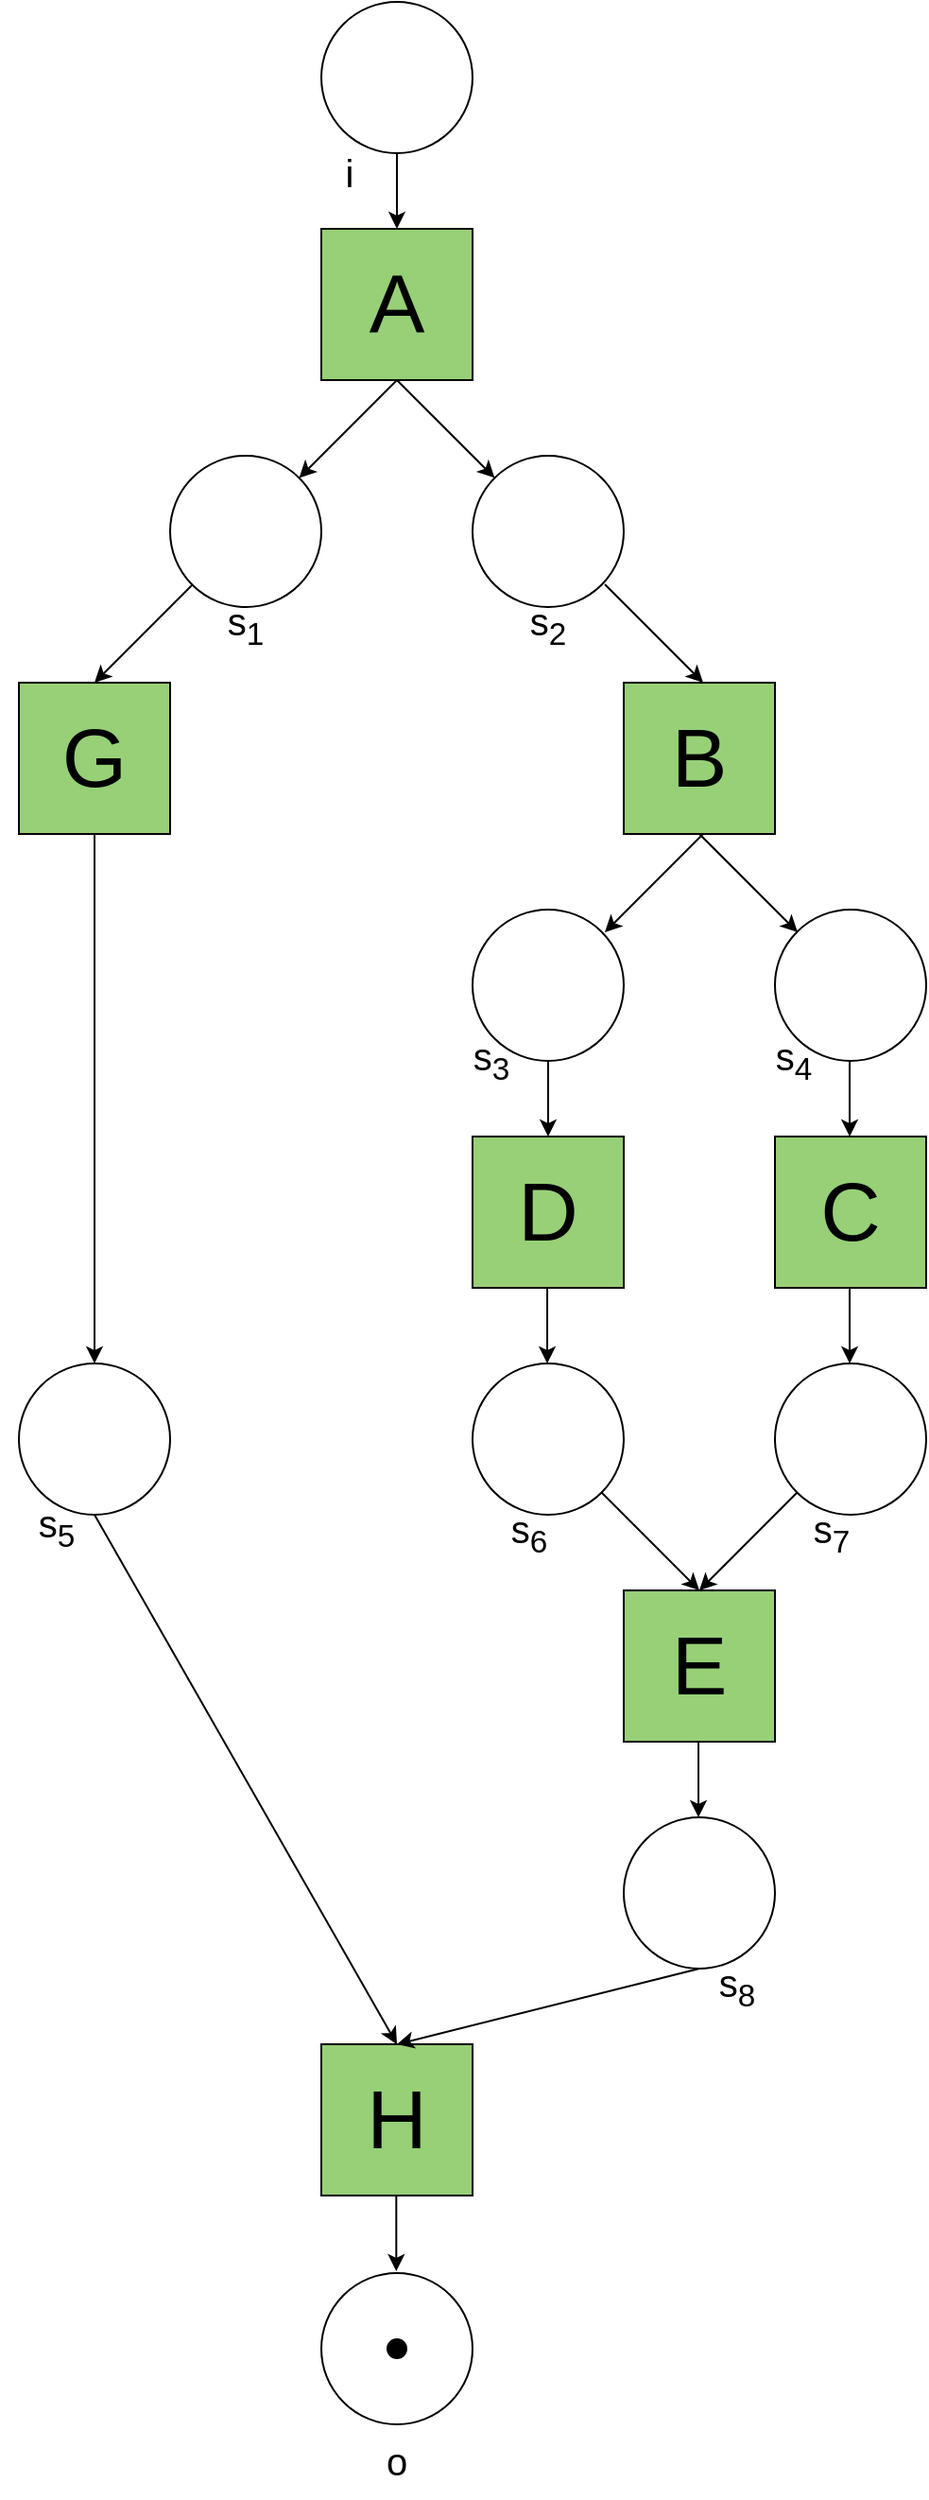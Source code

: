 <mxfile version="22.1.20" type="device">
  <diagram name="Seite-1" id="WX4k9dO9Yg37gr_DOy8r">
    <mxGraphModel dx="3585" dy="1955" grid="1" gridSize="10" guides="1" tooltips="1" connect="1" arrows="1" fold="1" page="1" pageScale="1" pageWidth="1169" pageHeight="827" background="none" math="0" shadow="0">
      <root>
        <mxCell id="0" />
        <mxCell id="1" parent="0" />
        <mxCell id="SZGSnJeuWU-l9K6wn3Cd-1" value="" style="ellipse;whiteSpace=wrap;html=1;aspect=fixed;" vertex="1" parent="1">
          <mxGeometry x="240" y="40" width="80" height="80" as="geometry" />
        </mxCell>
        <mxCell id="SZGSnJeuWU-l9K6wn3Cd-2" value="A" style="rounded=0;whiteSpace=wrap;html=1;fontSize=44;fillColor=#97D077;" vertex="1" parent="1">
          <mxGeometry x="240" y="160" width="80" height="80" as="geometry" />
        </mxCell>
        <mxCell id="SZGSnJeuWU-l9K6wn3Cd-3" value="" style="ellipse;whiteSpace=wrap;html=1;aspect=fixed;" vertex="1" parent="1">
          <mxGeometry x="160" y="280" width="80" height="80" as="geometry" />
        </mxCell>
        <mxCell id="SZGSnJeuWU-l9K6wn3Cd-4" value="" style="ellipse;whiteSpace=wrap;html=1;aspect=fixed;" vertex="1" parent="1">
          <mxGeometry x="320" y="280" width="80" height="80" as="geometry" />
        </mxCell>
        <mxCell id="SZGSnJeuWU-l9K6wn3Cd-5" value="B" style="rounded=0;whiteSpace=wrap;html=1;fontSize=44;fillColor=#97D077;" vertex="1" parent="1">
          <mxGeometry x="400" y="400" width="80" height="80" as="geometry" />
        </mxCell>
        <mxCell id="SZGSnJeuWU-l9K6wn3Cd-6" value="G" style="rounded=0;whiteSpace=wrap;html=1;fontSize=44;fillColor=#97D077;" vertex="1" parent="1">
          <mxGeometry x="80" y="400" width="80" height="80" as="geometry" />
        </mxCell>
        <mxCell id="SZGSnJeuWU-l9K6wn3Cd-7" value="C" style="rounded=0;whiteSpace=wrap;html=1;fontSize=44;fillColor=#97D077;" vertex="1" parent="1">
          <mxGeometry x="480" y="640" width="80" height="80" as="geometry" />
        </mxCell>
        <mxCell id="SZGSnJeuWU-l9K6wn3Cd-8" value="" style="ellipse;whiteSpace=wrap;html=1;aspect=fixed;" vertex="1" parent="1">
          <mxGeometry x="80" y="760" width="80" height="80" as="geometry" />
        </mxCell>
        <mxCell id="SZGSnJeuWU-l9K6wn3Cd-9" value="" style="ellipse;whiteSpace=wrap;html=1;aspect=fixed;" vertex="1" parent="1">
          <mxGeometry x="320" y="520" width="80" height="80" as="geometry" />
        </mxCell>
        <mxCell id="SZGSnJeuWU-l9K6wn3Cd-10" value="" style="ellipse;whiteSpace=wrap;html=1;aspect=fixed;" vertex="1" parent="1">
          <mxGeometry x="480" y="520" width="80" height="80" as="geometry" />
        </mxCell>
        <mxCell id="SZGSnJeuWU-l9K6wn3Cd-11" value="D" style="rounded=0;whiteSpace=wrap;html=1;fontSize=44;fillColor=#97D077;" vertex="1" parent="1">
          <mxGeometry x="320" y="640" width="80" height="80" as="geometry" />
        </mxCell>
        <mxCell id="SZGSnJeuWU-l9K6wn3Cd-12" value="" style="ellipse;whiteSpace=wrap;html=1;aspect=fixed;" vertex="1" parent="1">
          <mxGeometry x="480" y="760" width="80" height="80" as="geometry" />
        </mxCell>
        <mxCell id="SZGSnJeuWU-l9K6wn3Cd-13" value="" style="ellipse;whiteSpace=wrap;html=1;aspect=fixed;" vertex="1" parent="1">
          <mxGeometry x="320" y="760" width="80" height="80" as="geometry" />
        </mxCell>
        <mxCell id="SZGSnJeuWU-l9K6wn3Cd-14" value="E" style="rounded=0;whiteSpace=wrap;html=1;fontSize=44;fillColor=#97D077;" vertex="1" parent="1">
          <mxGeometry x="400" y="880" width="80" height="80" as="geometry" />
        </mxCell>
        <mxCell id="SZGSnJeuWU-l9K6wn3Cd-15" value="" style="ellipse;whiteSpace=wrap;html=1;aspect=fixed;" vertex="1" parent="1">
          <mxGeometry x="400" y="1000" width="80" height="80" as="geometry" />
        </mxCell>
        <mxCell id="SZGSnJeuWU-l9K6wn3Cd-16" value="H" style="rounded=0;whiteSpace=wrap;html=1;fontSize=44;fillColor=#97D077;" vertex="1" parent="1">
          <mxGeometry x="240" y="1120" width="80" height="80" as="geometry" />
        </mxCell>
        <mxCell id="SZGSnJeuWU-l9K6wn3Cd-17" value="" style="ellipse;whiteSpace=wrap;html=1;aspect=fixed;" vertex="1" parent="1">
          <mxGeometry x="240" y="1241" width="80" height="80" as="geometry" />
        </mxCell>
        <mxCell id="SZGSnJeuWU-l9K6wn3Cd-18" value="" style="endArrow=classic;html=1;rounded=0;curved=1;exitX=0.5;exitY=1;exitDx=0;exitDy=0;entryX=0.5;entryY=0;entryDx=0;entryDy=0;" edge="1" parent="1" source="SZGSnJeuWU-l9K6wn3Cd-1" target="SZGSnJeuWU-l9K6wn3Cd-2">
          <mxGeometry width="50" height="50" relative="1" as="geometry">
            <mxPoint x="340" y="370" as="sourcePoint" />
            <mxPoint x="380" y="370" as="targetPoint" />
          </mxGeometry>
        </mxCell>
        <mxCell id="SZGSnJeuWU-l9K6wn3Cd-19" value="" style="endArrow=classic;html=1;rounded=0;curved=1;exitX=0.5;exitY=1;exitDx=0;exitDy=0;entryX=0;entryY=0;entryDx=0;entryDy=0;" edge="1" parent="1" source="SZGSnJeuWU-l9K6wn3Cd-2" target="SZGSnJeuWU-l9K6wn3Cd-4">
          <mxGeometry width="50" height="50" relative="1" as="geometry">
            <mxPoint x="340" y="370" as="sourcePoint" />
            <mxPoint x="380" y="370" as="targetPoint" />
          </mxGeometry>
        </mxCell>
        <mxCell id="SZGSnJeuWU-l9K6wn3Cd-20" value="" style="endArrow=classic;html=1;rounded=0;curved=1;exitX=0.5;exitY=1;exitDx=0;exitDy=0;entryX=1;entryY=0;entryDx=0;entryDy=0;" edge="1" parent="1" source="SZGSnJeuWU-l9K6wn3Cd-2" target="SZGSnJeuWU-l9K6wn3Cd-3">
          <mxGeometry width="50" height="50" relative="1" as="geometry">
            <mxPoint x="290" y="250" as="sourcePoint" />
            <mxPoint x="342" y="302" as="targetPoint" />
          </mxGeometry>
        </mxCell>
        <mxCell id="SZGSnJeuWU-l9K6wn3Cd-21" value="" style="endArrow=classic;html=1;rounded=0;curved=1;exitX=0.5;exitY=1;exitDx=0;exitDy=0;entryX=1;entryY=0;entryDx=0;entryDy=0;" edge="1" parent="1">
          <mxGeometry width="50" height="50" relative="1" as="geometry">
            <mxPoint x="172" y="348" as="sourcePoint" />
            <mxPoint x="120" y="400" as="targetPoint" />
          </mxGeometry>
        </mxCell>
        <mxCell id="SZGSnJeuWU-l9K6wn3Cd-22" value="" style="endArrow=classic;html=1;rounded=0;curved=1;exitX=0.5;exitY=1;exitDx=0;exitDy=0;entryX=0;entryY=0;entryDx=0;entryDy=0;" edge="1" parent="1">
          <mxGeometry width="50" height="50" relative="1" as="geometry">
            <mxPoint x="390" y="348" as="sourcePoint" />
            <mxPoint x="442" y="400" as="targetPoint" />
          </mxGeometry>
        </mxCell>
        <mxCell id="SZGSnJeuWU-l9K6wn3Cd-23" value="" style="endArrow=classic;html=1;rounded=0;curved=1;exitX=0.5;exitY=1;exitDx=0;exitDy=0;entryX=0;entryY=0;entryDx=0;entryDy=0;" edge="1" parent="1">
          <mxGeometry width="50" height="50" relative="1" as="geometry">
            <mxPoint x="440" y="480" as="sourcePoint" />
            <mxPoint x="492" y="532" as="targetPoint" />
          </mxGeometry>
        </mxCell>
        <mxCell id="SZGSnJeuWU-l9K6wn3Cd-25" value="" style="endArrow=classic;html=1;rounded=0;curved=1;exitX=0.5;exitY=1;exitDx=0;exitDy=0;entryX=1;entryY=0;entryDx=0;entryDy=0;" edge="1" parent="1">
          <mxGeometry width="50" height="50" relative="1" as="geometry">
            <mxPoint x="442" y="480" as="sourcePoint" />
            <mxPoint x="390" y="532" as="targetPoint" />
          </mxGeometry>
        </mxCell>
        <mxCell id="SZGSnJeuWU-l9K6wn3Cd-26" value="" style="endArrow=classic;html=1;rounded=0;curved=1;entryX=0.5;entryY=0;entryDx=0;entryDy=0;exitX=0;exitY=1;exitDx=0;exitDy=0;" edge="1" parent="1" source="SZGSnJeuWU-l9K6wn3Cd-12" target="SZGSnJeuWU-l9K6wn3Cd-14">
          <mxGeometry width="50" height="50" relative="1" as="geometry">
            <mxPoint x="460" y="820" as="sourcePoint" />
            <mxPoint x="450" y="827" as="targetPoint" />
          </mxGeometry>
        </mxCell>
        <mxCell id="SZGSnJeuWU-l9K6wn3Cd-28" value="" style="endArrow=classic;html=1;rounded=0;curved=1;entryX=0.5;entryY=0;entryDx=0;entryDy=0;exitX=1;exitY=1;exitDx=0;exitDy=0;strokeColor=#000000;" edge="1" parent="1" source="SZGSnJeuWU-l9K6wn3Cd-13" target="SZGSnJeuWU-l9K6wn3Cd-14">
          <mxGeometry width="50" height="50" relative="1" as="geometry">
            <mxPoint x="380" y="850" as="sourcePoint" />
            <mxPoint x="450" y="827" as="targetPoint" />
          </mxGeometry>
        </mxCell>
        <mxCell id="SZGSnJeuWU-l9K6wn3Cd-29" value="" style="endArrow=classic;html=1;rounded=0;curved=1;exitX=0.5;exitY=1;exitDx=0;exitDy=0;entryX=0.5;entryY=0;entryDx=0;entryDy=0;" edge="1" parent="1" source="SZGSnJeuWU-l9K6wn3Cd-9" target="SZGSnJeuWU-l9K6wn3Cd-11">
          <mxGeometry width="50" height="50" relative="1" as="geometry">
            <mxPoint x="340" y="650" as="sourcePoint" />
            <mxPoint x="380" y="650" as="targetPoint" />
          </mxGeometry>
        </mxCell>
        <mxCell id="SZGSnJeuWU-l9K6wn3Cd-30" value="" style="endArrow=classic;html=1;rounded=0;curved=1;exitX=0.5;exitY=1;exitDx=0;exitDy=0;entryX=0.5;entryY=0;entryDx=0;entryDy=0;" edge="1" parent="1">
          <mxGeometry width="50" height="50" relative="1" as="geometry">
            <mxPoint x="519.52" y="600" as="sourcePoint" />
            <mxPoint x="519.52" y="640" as="targetPoint" />
          </mxGeometry>
        </mxCell>
        <mxCell id="SZGSnJeuWU-l9K6wn3Cd-31" value="" style="endArrow=classic;html=1;rounded=0;curved=1;exitX=0.5;exitY=1;exitDx=0;exitDy=0;entryX=0.5;entryY=0;entryDx=0;entryDy=0;" edge="1" parent="1">
          <mxGeometry width="50" height="50" relative="1" as="geometry">
            <mxPoint x="359.52" y="720" as="sourcePoint" />
            <mxPoint x="359.52" y="760" as="targetPoint" />
          </mxGeometry>
        </mxCell>
        <mxCell id="SZGSnJeuWU-l9K6wn3Cd-32" value="" style="endArrow=classic;html=1;rounded=0;curved=1;exitX=0.5;exitY=1;exitDx=0;exitDy=0;entryX=0.5;entryY=0;entryDx=0;entryDy=0;" edge="1" parent="1">
          <mxGeometry width="50" height="50" relative="1" as="geometry">
            <mxPoint x="519.52" y="720" as="sourcePoint" />
            <mxPoint x="519.52" y="760" as="targetPoint" />
          </mxGeometry>
        </mxCell>
        <mxCell id="SZGSnJeuWU-l9K6wn3Cd-34" value="" style="endArrow=classic;html=1;rounded=0;curved=1;entryX=0.5;entryY=0;entryDx=0;entryDy=0;exitX=0.5;exitY=1;exitDx=0;exitDy=0;" edge="1" parent="1" source="SZGSnJeuWU-l9K6wn3Cd-6" target="SZGSnJeuWU-l9K6wn3Cd-8">
          <mxGeometry width="50" height="50" relative="1" as="geometry">
            <mxPoint x="150" y="510" as="sourcePoint" />
            <mxPoint x="160" y="500" as="targetPoint" />
          </mxGeometry>
        </mxCell>
        <mxCell id="SZGSnJeuWU-l9K6wn3Cd-36" value="" style="endArrow=classic;html=1;rounded=0;curved=1;entryX=0.5;entryY=0;entryDx=0;entryDy=0;exitX=0.5;exitY=1;exitDx=0;exitDy=0;strokeColor=#000000;" edge="1" parent="1" source="SZGSnJeuWU-l9K6wn3Cd-8" target="SZGSnJeuWU-l9K6wn3Cd-16">
          <mxGeometry width="50" height="50" relative="1" as="geometry">
            <mxPoint x="120" y="620" as="sourcePoint" />
            <mxPoint x="270" y="930" as="targetPoint" />
          </mxGeometry>
        </mxCell>
        <mxCell id="SZGSnJeuWU-l9K6wn3Cd-37" value="" style="endArrow=classic;html=1;rounded=0;curved=1;exitX=0.5;exitY=1;exitDx=0;exitDy=0;entryX=0.5;entryY=0;entryDx=0;entryDy=0;" edge="1" parent="1" source="SZGSnJeuWU-l9K6wn3Cd-15" target="SZGSnJeuWU-l9K6wn3Cd-16">
          <mxGeometry width="50" height="50" relative="1" as="geometry">
            <mxPoint x="340" y="850" as="sourcePoint" />
            <mxPoint x="310" y="1070" as="targetPoint" />
          </mxGeometry>
        </mxCell>
        <mxCell id="SZGSnJeuWU-l9K6wn3Cd-38" value="" style="endArrow=classic;html=1;rounded=0;curved=1;exitX=0.5;exitY=1;exitDx=0;exitDy=0;entryX=0.5;entryY=0;entryDx=0;entryDy=0;" edge="1" parent="1">
          <mxGeometry width="50" height="50" relative="1" as="geometry">
            <mxPoint x="439.52" y="960" as="sourcePoint" />
            <mxPoint x="439.52" y="1000" as="targetPoint" />
          </mxGeometry>
        </mxCell>
        <mxCell id="SZGSnJeuWU-l9K6wn3Cd-39" value="" style="endArrow=classic;html=1;rounded=0;curved=1;exitX=0.5;exitY=1;exitDx=0;exitDy=0;entryX=0.5;entryY=0;entryDx=0;entryDy=0;" edge="1" parent="1">
          <mxGeometry width="50" height="50" relative="1" as="geometry">
            <mxPoint x="279.66" y="1200" as="sourcePoint" />
            <mxPoint x="279.66" y="1240" as="targetPoint" />
          </mxGeometry>
        </mxCell>
        <mxCell id="SZGSnJeuWU-l9K6wn3Cd-40" value="" style="ellipse;whiteSpace=wrap;html=1;aspect=fixed;fillColor=#000000;" vertex="1" parent="1">
          <mxGeometry x="275" y="1276" width="10" height="10" as="geometry" />
        </mxCell>
        <mxCell id="SZGSnJeuWU-l9K6wn3Cd-42" value="s&lt;sub&gt;1&lt;/sub&gt;" style="text;html=1;strokeColor=none;fillColor=none;align=center;verticalAlign=middle;whiteSpace=wrap;rounded=0;fontSize=20;" vertex="1" parent="1">
          <mxGeometry x="170" y="350" width="60" height="40" as="geometry" />
        </mxCell>
        <mxCell id="SZGSnJeuWU-l9K6wn3Cd-43" value="s&lt;sub&gt;2&lt;/sub&gt;" style="text;html=1;strokeColor=none;fillColor=none;align=center;verticalAlign=middle;whiteSpace=wrap;rounded=0;fontSize=20;" vertex="1" parent="1">
          <mxGeometry x="330" y="350" width="60" height="40" as="geometry" />
        </mxCell>
        <mxCell id="SZGSnJeuWU-l9K6wn3Cd-44" value="i" style="text;html=1;strokeColor=none;fillColor=none;align=center;verticalAlign=middle;whiteSpace=wrap;rounded=0;fontSize=20;" vertex="1" parent="1">
          <mxGeometry x="225" y="110" width="60" height="40" as="geometry" />
        </mxCell>
        <mxCell id="SZGSnJeuWU-l9K6wn3Cd-45" value="o" style="text;html=1;strokeColor=none;fillColor=none;align=center;verticalAlign=middle;whiteSpace=wrap;rounded=0;fontSize=20;" vertex="1" parent="1">
          <mxGeometry x="250" y="1320" width="60" height="40" as="geometry" />
        </mxCell>
        <mxCell id="SZGSnJeuWU-l9K6wn3Cd-46" value="s&lt;sub&gt;3&lt;/sub&gt;" style="text;html=1;strokeColor=none;fillColor=none;align=center;verticalAlign=middle;whiteSpace=wrap;rounded=0;fontSize=20;" vertex="1" parent="1">
          <mxGeometry x="300" y="580" width="60" height="40" as="geometry" />
        </mxCell>
        <mxCell id="SZGSnJeuWU-l9K6wn3Cd-47" value="s&lt;sub&gt;4&lt;/sub&gt;" style="text;html=1;strokeColor=none;fillColor=none;align=center;verticalAlign=middle;whiteSpace=wrap;rounded=0;fontSize=20;" vertex="1" parent="1">
          <mxGeometry x="460" y="580" width="60" height="40" as="geometry" />
        </mxCell>
        <mxCell id="SZGSnJeuWU-l9K6wn3Cd-48" value="s&lt;sub&gt;5&lt;/sub&gt;" style="text;html=1;strokeColor=none;fillColor=none;align=center;verticalAlign=middle;whiteSpace=wrap;rounded=0;fontSize=20;" vertex="1" parent="1">
          <mxGeometry x="70" y="827" width="60" height="40" as="geometry" />
        </mxCell>
        <mxCell id="SZGSnJeuWU-l9K6wn3Cd-49" value="s&lt;sub&gt;6&lt;/sub&gt;" style="text;html=1;strokeColor=none;fillColor=none;align=center;verticalAlign=middle;whiteSpace=wrap;rounded=0;fontSize=20;" vertex="1" parent="1">
          <mxGeometry x="320" y="830" width="60" height="40" as="geometry" />
        </mxCell>
        <mxCell id="SZGSnJeuWU-l9K6wn3Cd-50" value="s&lt;sub&gt;7&lt;/sub&gt;" style="text;html=1;strokeColor=none;fillColor=none;align=center;verticalAlign=middle;whiteSpace=wrap;rounded=0;fontSize=20;" vertex="1" parent="1">
          <mxGeometry x="480" y="830" width="60" height="40" as="geometry" />
        </mxCell>
        <mxCell id="SZGSnJeuWU-l9K6wn3Cd-51" value="s&lt;sub&gt;8&lt;/sub&gt;" style="text;html=1;strokeColor=none;fillColor=none;align=center;verticalAlign=middle;whiteSpace=wrap;rounded=0;fontSize=20;" vertex="1" parent="1">
          <mxGeometry x="430" y="1070" width="60" height="40" as="geometry" />
        </mxCell>
      </root>
    </mxGraphModel>
  </diagram>
</mxfile>
